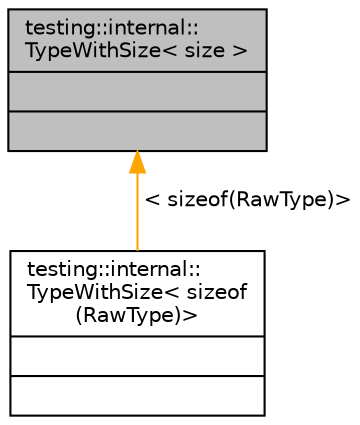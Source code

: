 digraph "testing::internal::TypeWithSize&lt; size &gt;"
{
 // LATEX_PDF_SIZE
  bgcolor="transparent";
  edge [fontname="Helvetica",fontsize="10",labelfontname="Helvetica",labelfontsize="10"];
  node [fontname="Helvetica",fontsize="10",shape=record];
  Node1 [label="{testing::internal::\lTypeWithSize\< size \>\n||}",height=0.2,width=0.4,color="black", fillcolor="grey75", style="filled", fontcolor="black",tooltip=" "];
  Node1 -> Node2 [dir="back",color="orange",fontsize="10",style="solid",label=" \< sizeof(RawType)\>" ,fontname="Helvetica"];
  Node2 [label="{testing::internal::\lTypeWithSize\< sizeof\l(RawType)\>\n||}",height=0.2,width=0.4,color="black",URL="$classtesting_1_1internal_1_1TypeWithSize.html",tooltip=" "];
}
